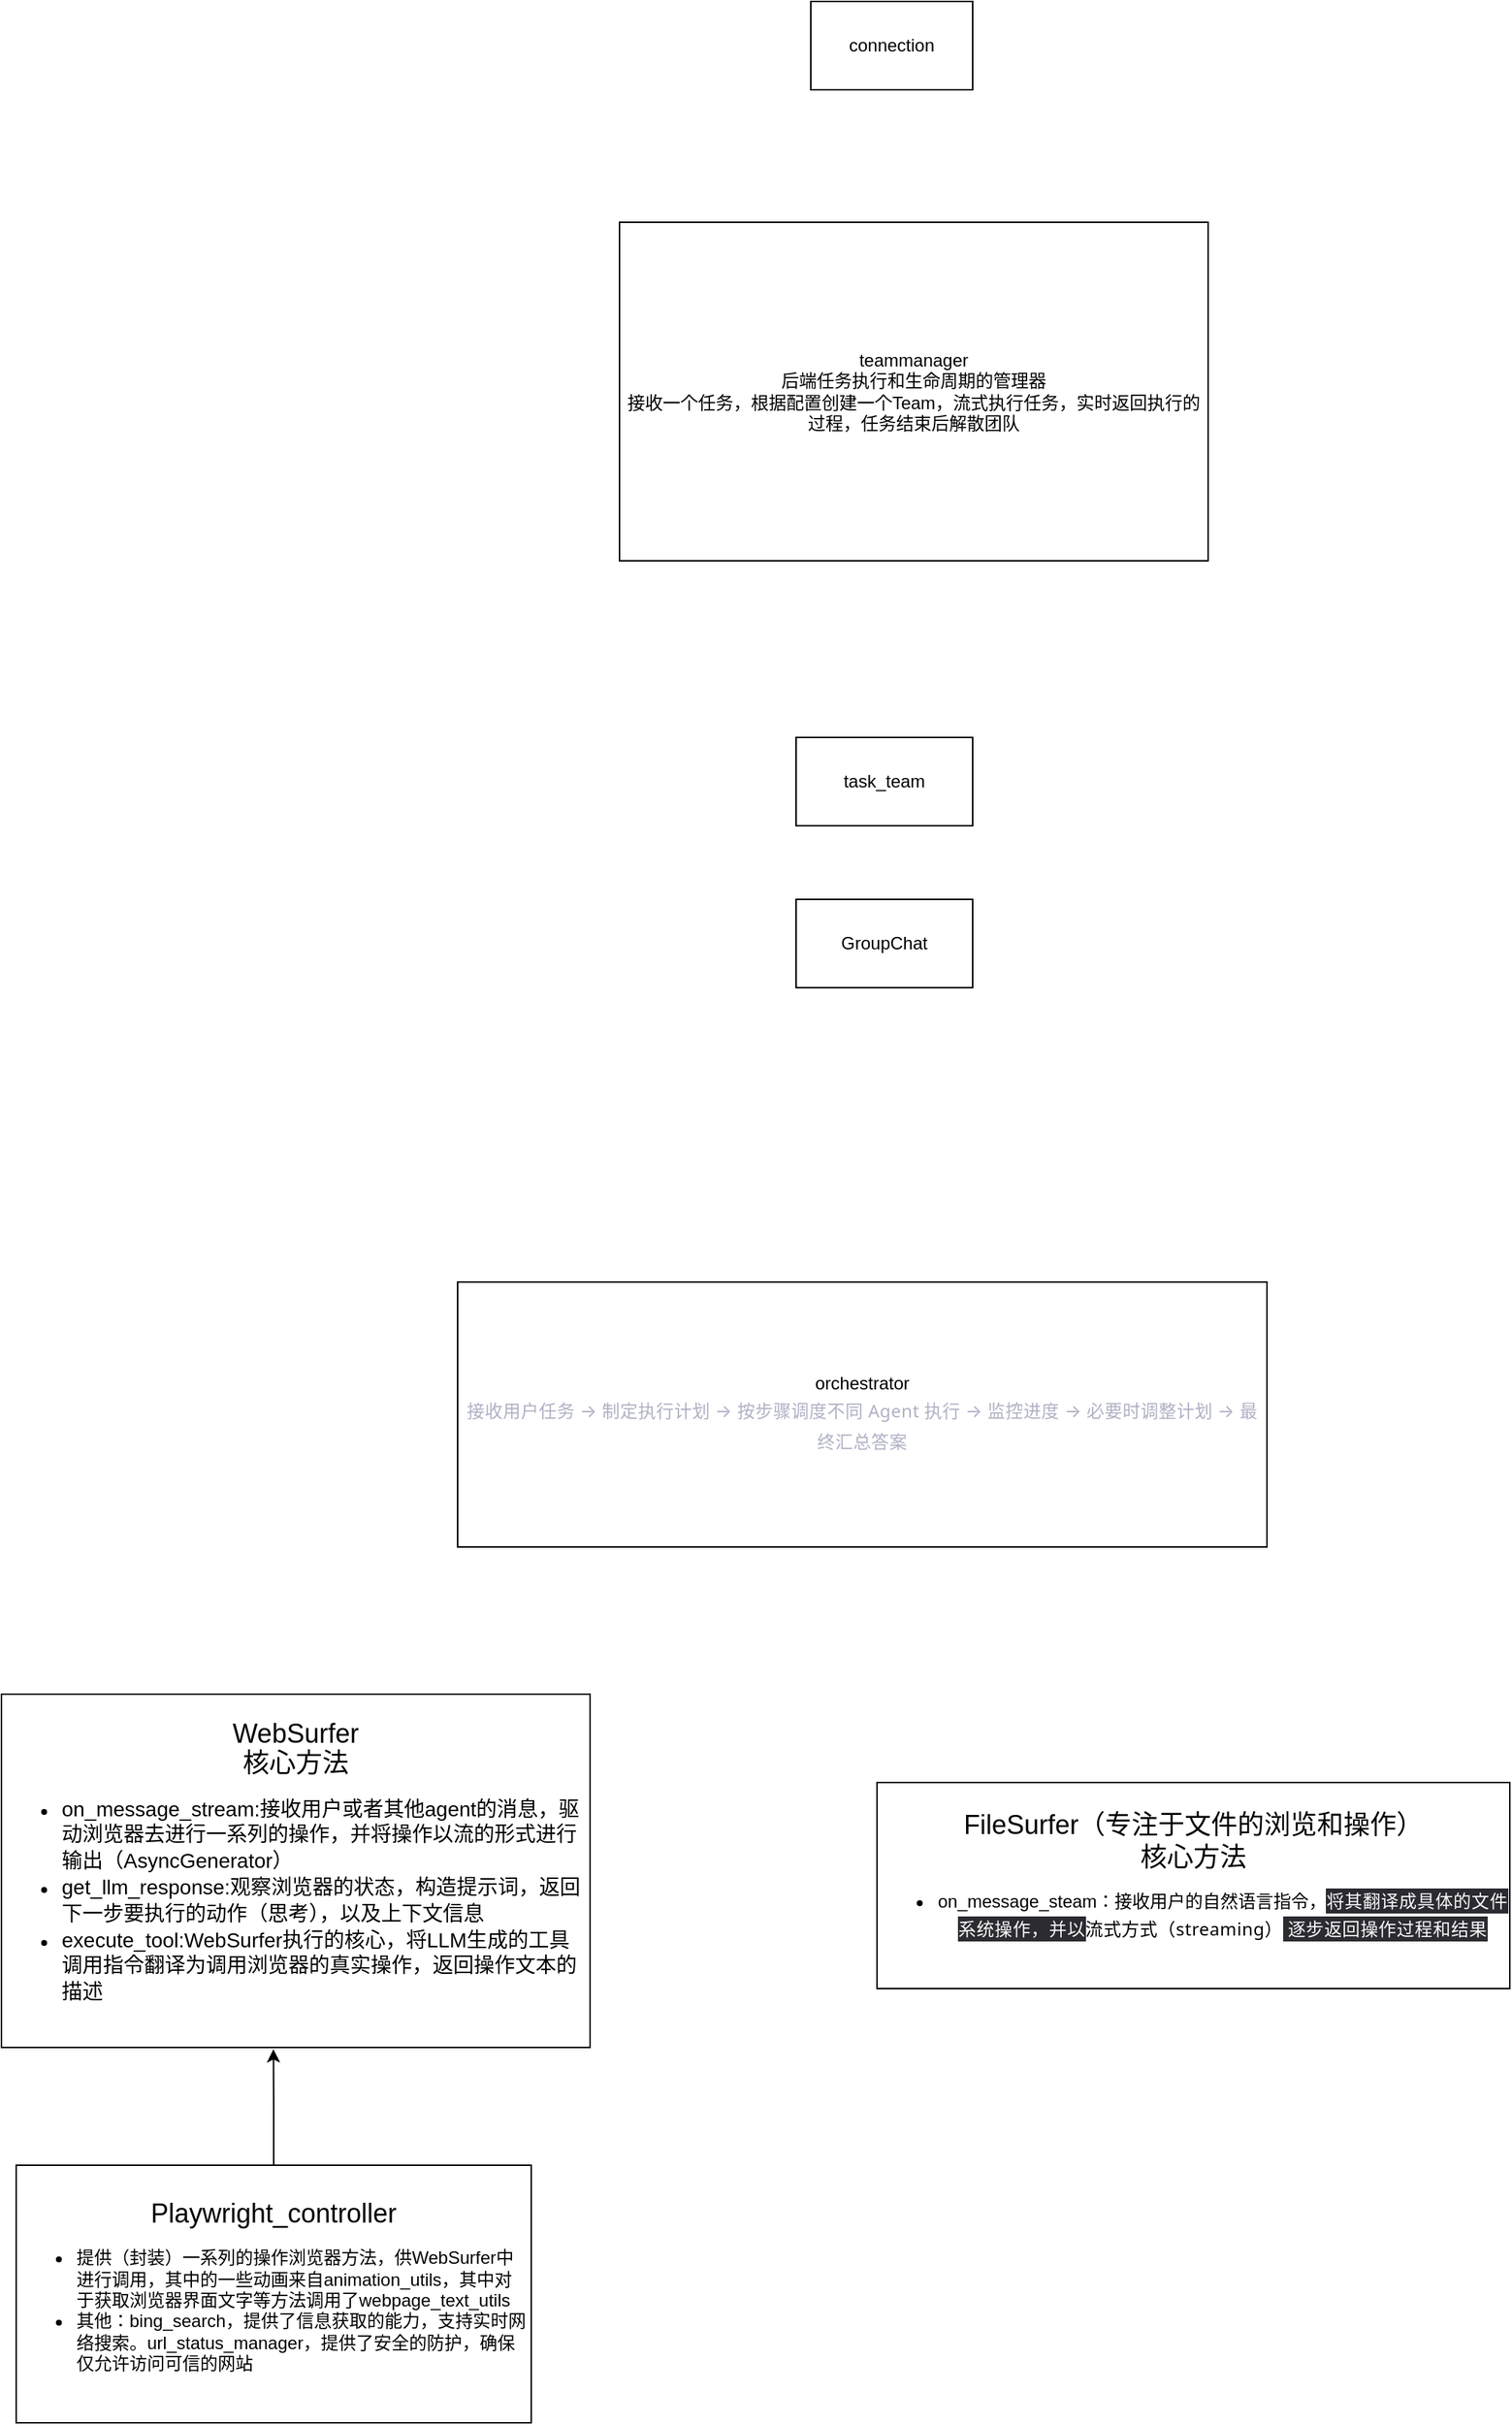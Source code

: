 <mxfile version="28.1.2">
  <diagram name="第 1 页" id="ovfndVB2vZ5Cla2u-vjQ">
    <mxGraphModel dx="2329" dy="1155" grid="1" gridSize="10" guides="1" tooltips="1" connect="1" arrows="1" fold="1" page="1" pageScale="1" pageWidth="827" pageHeight="1169" math="0" shadow="0">
      <root>
        <mxCell id="0" />
        <mxCell id="1" parent="0" />
        <mxCell id="XT8KvC8Mrg0eWG_kcXal-1" value="&lt;font style=&quot;font-size: 18px;&quot;&gt;WebSurfer&lt;/font&gt;&lt;div style=&quot;line-height: 140%;&quot;&gt;&lt;font style=&quot;font-size: 18px;&quot;&gt;&lt;font style=&quot;&quot;&gt;核心方法&lt;/font&gt;&lt;br&gt;&lt;/font&gt;&lt;div style=&quot;text-align: left;&quot;&gt;&lt;ul&gt;&lt;li&gt;&lt;span style=&quot;background-color: transparent; color: light-dark(rgb(0, 0, 0), rgb(255, 255, 255));&quot;&gt;&lt;font style=&quot;font-size: 14px;&quot;&gt;on_message_stream:接收用户或者其他agent的消息，驱动浏览器去进行一系列的操作，并将操作以流的形式进行输出（AsyncGenerator）&lt;/font&gt;&lt;/span&gt;&lt;/li&gt;&lt;li&gt;&lt;span style=&quot;background-color: transparent; color: light-dark(rgb(0, 0, 0), rgb(255, 255, 255));&quot;&gt;&lt;font style=&quot;font-size: 14px;&quot;&gt;get_llm_response:观察浏览器的状态，构造提示词，返回下一步要执行的动作（思考），以及上下文信息&lt;/font&gt;&lt;/span&gt;&lt;/li&gt;&lt;li&gt;&lt;font style=&quot;font-size: 14px;&quot;&gt;execute_tool:WebSurfer执行的核心，将LLM生成的工具调用指令翻译为调用浏览器的真实操作，返回操作文本的描述&lt;/font&gt;&lt;/li&gt;&lt;/ul&gt;&lt;/div&gt;&lt;/div&gt;" style="rounded=0;whiteSpace=wrap;html=1;" vertex="1" parent="1">
          <mxGeometry x="-20" y="1360" width="400" height="240" as="geometry" />
        </mxCell>
        <mxCell id="XT8KvC8Mrg0eWG_kcXal-2" value="&lt;font style=&quot;font-size: 18px;&quot;&gt;FileSurfer（专注于文件的浏览和操作）&lt;/font&gt;&lt;div&gt;&lt;font style=&quot;font-size: 18px;&quot;&gt;核心方法&lt;/font&gt;&lt;/div&gt;&lt;div&gt;&lt;ul&gt;&lt;li&gt;on_message_steam：接收用户的自然语言指令，&lt;font&gt;&lt;span style=&quot;white-space-collapse: preserve-breaks; caret-color: rgb(250, 250, 252); color: rgb(250, 250, 252); font-family: system-ui, ui-sans-serif, -apple-system, BlinkMacSystemFont, sans-serif, Inter, NotoSansHans; letter-spacing: 0.32px; text-align: start; background-color: rgb(43, 43, 49);&quot;&gt;将其翻译成具体的文件系统操作，并以&lt;/span&gt;&lt;span style=&quot;background-color: transparent; color: var(--tw-prose-bold); font-weight: var(--font-weight-medium); white-space-collapse: preserve-breaks; --tw-border-spacing-x: 0; --tw-border-spacing-y: 0; --tw-translate-x: 0; --tw-translate-y: 0; --tw-rotate: 0; --tw-skew-x: 0; --tw-skew-y: 0; --tw-scale-x: 1; --tw-scale-y: 1; --tw-pan-x: ; --tw-pan-y: ; --tw-pinch-zoom: ; --tw-scroll-snap-strictness: proximity; --tw-gradient-from-position: ; --tw-gradient-via-position: ; --tw-gradient-to-position: ; --tw-ordinal: ; --tw-slashed-zero: ; --tw-numeric-figure: ; --tw-numeric-spacing: ; --tw-numeric-fraction: ; --tw-ring-inset: ; --tw-ring-offset-width: 0px; --tw-ring-offset-color: #fff; --tw-ring-color: rgb(59 130 246 / .5); --tw-ring-offset-shadow: 0 0 #0000; --tw-ring-shadow: 0 0 #0000; --tw-shadow: 0 0 #0000; --tw-shadow-colored: 0 0 #0000; --tw-blur: ; --tw-brightness: ; --tw-contrast: ; --tw-grayscale: ; --tw-hue-rotate: ; --tw-invert: ; --tw-saturate: ; --tw-sepia: ; --tw-drop-shadow: ; --tw-backdrop-blur: ; --tw-backdrop-brightness: ; --tw-backdrop-contrast: ; --tw-backdrop-grayscale: ; --tw-backdrop-hue-rotate: ; --tw-backdrop-invert: ; --tw-backdrop-opacity: ; --tw-backdrop-saturate: ; --tw-backdrop-sepia: ; --tw-contain-size: ; --tw-contain-layout: ; --tw-contain-paint: ; --tw-contain-style: ; box-sizing: border-box; border-width: 0px; border-style: solid; border-color: rgb(227, 227, 227); margin: 12px 0px; line-height: 1.75; letter-spacing: 0.32px; font-family: system-ui, ui-sans-serif, -apple-system, BlinkMacSystemFont, sans-serif, Inter, NotoSansHans; text-align: start;&quot;&gt;流式方式（streaming）&lt;/span&gt;&lt;span style=&quot;white-space-collapse: preserve-breaks; caret-color: rgb(250, 250, 252); color: rgb(250, 250, 252); font-family: system-ui, ui-sans-serif, -apple-system, BlinkMacSystemFont, sans-serif, Inter, NotoSansHans; letter-spacing: 0.32px; text-align: start; background-color: rgb(43, 43, 49);&quot;&gt; 逐步返回操作过程和结果&lt;/span&gt;&lt;/font&gt;&lt;/li&gt;&lt;/ul&gt;&lt;/div&gt;" style="rounded=0;whiteSpace=wrap;html=1;" vertex="1" parent="1">
          <mxGeometry x="575" y="1420" width="430" height="140" as="geometry" />
        </mxCell>
        <mxCell id="XT8KvC8Mrg0eWG_kcXal-3" value="&lt;font style=&quot;font-size: 18px;&quot;&gt;Playwright_controller&lt;/font&gt;&lt;div style=&quot;text-align: left;&quot;&gt;&lt;ul&gt;&lt;li&gt;提供（封装）一系列的操作浏览器方法，供WebSurfer中进行调用，其中的一些动画来自animation_utils，其中对于获取浏览器界面文字等方法调用了webpage_text_utils&lt;/li&gt;&lt;li&gt;其他：bing_search，提供了信息获取的能力，支持实时网络搜索。url_status_manager，提供了安全的防护，确保仅允许访问可信的网站&lt;/li&gt;&lt;/ul&gt;&lt;/div&gt;" style="rounded=0;whiteSpace=wrap;html=1;" vertex="1" parent="1">
          <mxGeometry x="-10" y="1680" width="350" height="175" as="geometry" />
        </mxCell>
        <mxCell id="XT8KvC8Mrg0eWG_kcXal-5" value="teammanager&lt;div&gt;后端任务执行和生命周期的管理器&lt;/div&gt;&lt;div&gt;接收一个任务，根据配置创建一个Team，流式执行任务，实时返回执行的过程，任务结束后解散团队&lt;/div&gt;" style="rounded=0;whiteSpace=wrap;html=1;" vertex="1" parent="1">
          <mxGeometry x="400" y="360" width="400" height="230" as="geometry" />
        </mxCell>
        <mxCell id="XT8KvC8Mrg0eWG_kcXal-6" style="edgeStyle=orthogonalEdgeStyle;rounded=0;orthogonalLoop=1;jettySize=auto;html=1;entryX=0.462;entryY=1.005;entryDx=0;entryDy=0;entryPerimeter=0;" edge="1" parent="1" source="XT8KvC8Mrg0eWG_kcXal-3" target="XT8KvC8Mrg0eWG_kcXal-1">
          <mxGeometry relative="1" as="geometry" />
        </mxCell>
        <mxCell id="XT8KvC8Mrg0eWG_kcXal-7" value="connection" style="rounded=0;whiteSpace=wrap;html=1;" vertex="1" parent="1">
          <mxGeometry x="530" y="210" width="110" height="60" as="geometry" />
        </mxCell>
        <mxCell id="XT8KvC8Mrg0eWG_kcXal-10" value="&lt;font&gt;orchestrator&lt;br&gt;&lt;span style=&quot;--tw-border-spacing-x: 0; --tw-border-spacing-y: 0; --tw-translate-x: 0; --tw-translate-y: 0; --tw-rotate: 0; --tw-skew-x: 0; --tw-skew-y: 0; --tw-scale-x: 1; --tw-scale-y: 1; --tw-pan-x: ; --tw-pan-y: ; --tw-pinch-zoom: ; --tw-scroll-snap-strictness: proximity; --tw-gradient-from-position: ; --tw-gradient-via-position: ; --tw-gradient-to-position: ; --tw-ordinal: ; --tw-slashed-zero: ; --tw-numeric-figure: ; --tw-numeric-spacing: ; --tw-numeric-fraction: ; --tw-ring-inset: ; --tw-ring-offset-width: 0px; --tw-ring-offset-color: #fff; --tw-ring-color: rgb(59 130 246 / .5); --tw-ring-offset-shadow: 0 0 #0000; --tw-ring-shadow: 0 0 #0000; --tw-shadow: 0 0 #0000; --tw-shadow-colored: 0 0 #0000; --tw-blur: ; --tw-brightness: ; --tw-contrast: ; --tw-grayscale: ; --tw-hue-rotate: ; --tw-invert: ; --tw-saturate: ; --tw-sepia: ; --tw-drop-shadow: ; --tw-backdrop-blur: ; --tw-backdrop-brightness: ; --tw-backdrop-contrast: ; --tw-backdrop-grayscale: ; --tw-backdrop-hue-rotate: ; --tw-backdrop-invert: ; --tw-backdrop-opacity: ; --tw-backdrop-saturate: ; --tw-backdrop-sepia: ; --tw-contain-size: ; --tw-contain-layout: ; --tw-contain-paint: ; --tw-contain-style: ; box-sizing: border-box; border-width: 0px; border-style: solid; border-color: rgb(227, 227, 227); color: rgb(175, 177, 196); margin: 12px 0px; line-height: 1.75; letter-spacing: 0.02em; caret-color: rgb(175, 177, 196); font-family: system-ui, ui-sans-serif, -apple-system, BlinkMacSystemFont, sans-serif, Inter, NotoSansHans; text-align: start; white-space-collapse: preserve-breaks;&quot; data-spm-anchor-id=&quot;a2ty_o1.3.0.i60.45c2c9214bYVBa&quot;&gt;接收用户任务 → 制定执行计划 → 按步骤调度不同 Agent 执行 → 监控进度 → 必要时调整计划 → 最终汇总答案&lt;/span&gt;&lt;/font&gt;" style="rounded=0;whiteSpace=wrap;html=1;" vertex="1" parent="1">
          <mxGeometry x="290" y="1080" width="550" height="180" as="geometry" />
        </mxCell>
        <mxCell id="XT8KvC8Mrg0eWG_kcXal-11" value="task_team" style="rounded=0;whiteSpace=wrap;html=1;" vertex="1" parent="1">
          <mxGeometry x="520" y="710" width="120" height="60" as="geometry" />
        </mxCell>
        <mxCell id="XT8KvC8Mrg0eWG_kcXal-12" value="GroupChat" style="rounded=0;whiteSpace=wrap;html=1;" vertex="1" parent="1">
          <mxGeometry x="520" y="820" width="120" height="60" as="geometry" />
        </mxCell>
      </root>
    </mxGraphModel>
  </diagram>
</mxfile>

